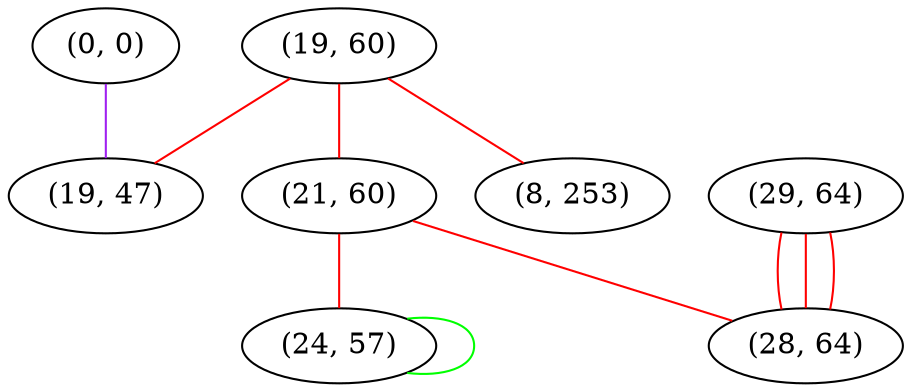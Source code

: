 graph "" {
"(0, 0)";
"(19, 60)";
"(21, 60)";
"(29, 64)";
"(24, 57)";
"(19, 47)";
"(8, 253)";
"(28, 64)";
"(0, 0)" -- "(19, 47)"  [color=purple, key=0, weight=4];
"(19, 60)" -- "(19, 47)"  [color=red, key=0, weight=1];
"(19, 60)" -- "(21, 60)"  [color=red, key=0, weight=1];
"(19, 60)" -- "(8, 253)"  [color=red, key=0, weight=1];
"(21, 60)" -- "(24, 57)"  [color=red, key=0, weight=1];
"(21, 60)" -- "(28, 64)"  [color=red, key=0, weight=1];
"(29, 64)" -- "(28, 64)"  [color=red, key=0, weight=1];
"(29, 64)" -- "(28, 64)"  [color=red, key=1, weight=1];
"(29, 64)" -- "(28, 64)"  [color=red, key=2, weight=1];
"(24, 57)" -- "(24, 57)"  [color=green, key=0, weight=2];
}
